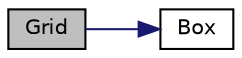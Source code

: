 digraph "Grid"
{
  edge [fontname="Helvetica",fontsize="10",labelfontname="Helvetica",labelfontsize="10"];
  node [fontname="Helvetica",fontsize="10",shape=record];
  rankdir="LR";
  Node50 [label="Grid",height=0.2,width=0.4,color="black", fillcolor="grey75", style="filled", fontcolor="black"];
  Node50 -> Node51 [color="midnightblue",fontsize="10",style="solid",fontname="Helvetica"];
  Node51 [label="Box",height=0.2,width=0.4,color="black", fillcolor="white", style="filled",URL="$_image___recovery_8h.html#a9ee67c6f45f00d09b6b586c11e827271",tooltip="Find the box that p is in at level l. l=0 means only one cell. "];
}

